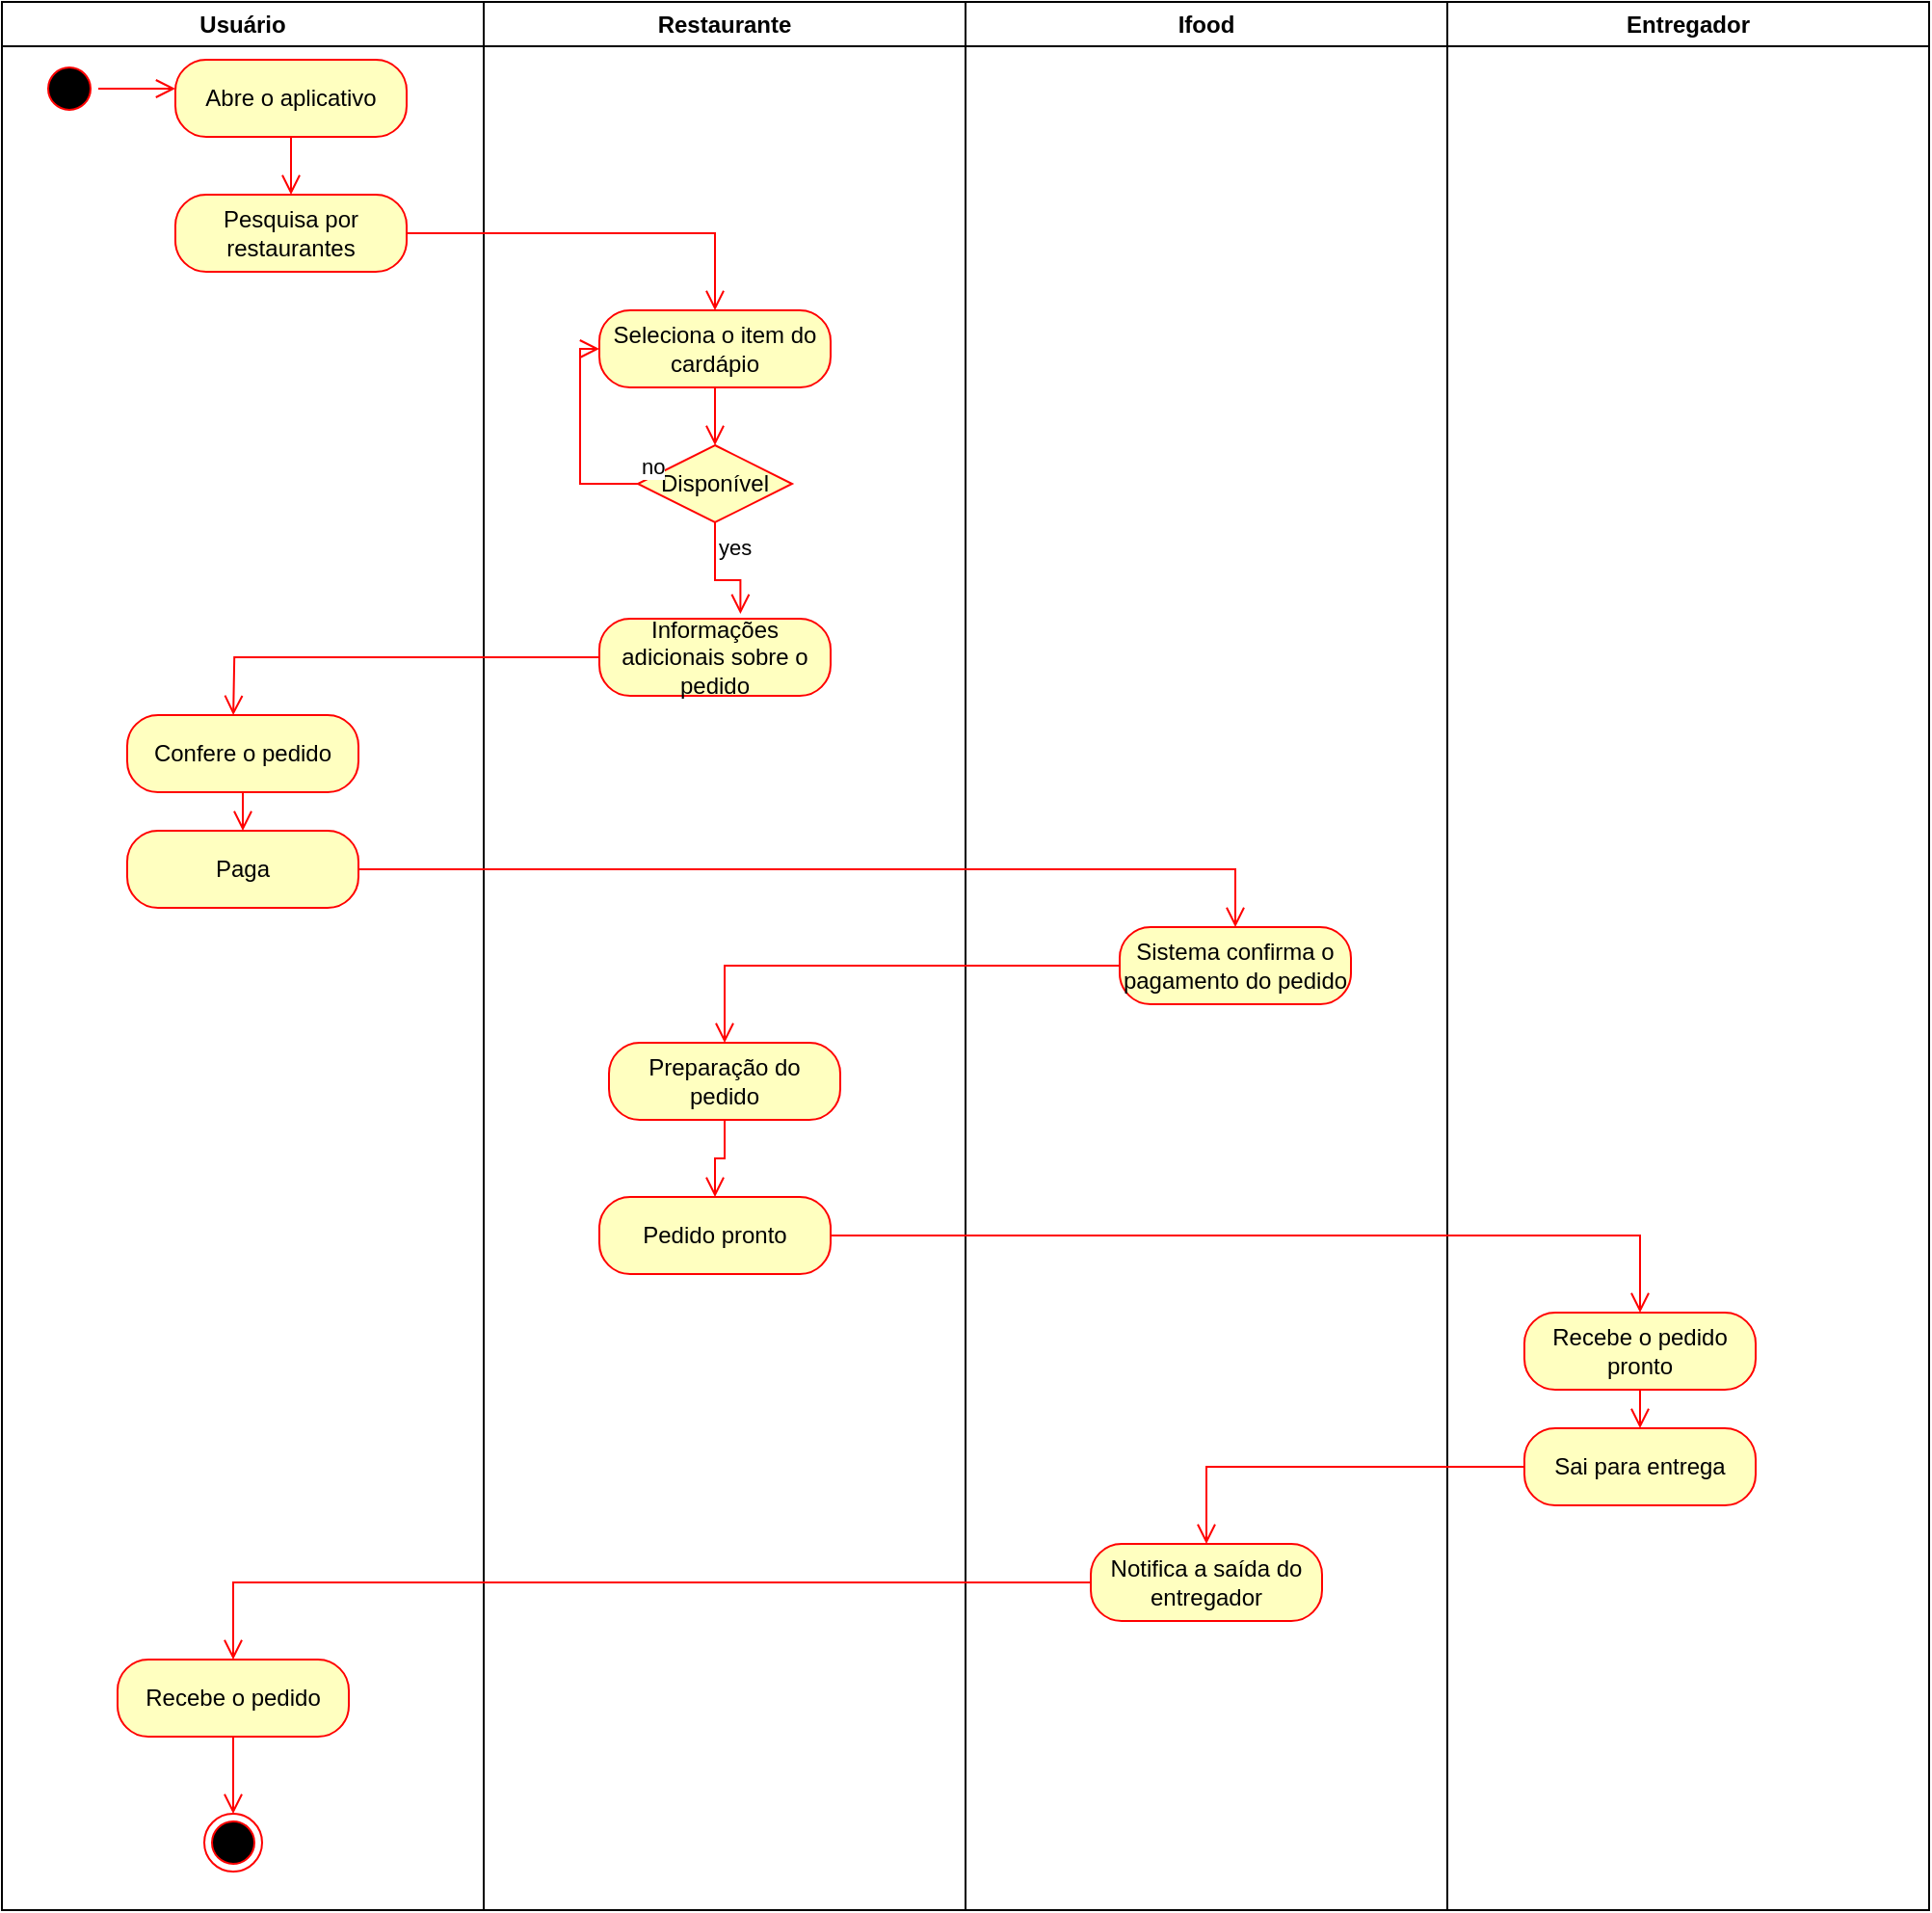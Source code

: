 <mxfile version="21.0.10" type="google"><diagram name="Página-1" id="YgRlKATPAZ-PpVjlengo"><mxGraphModel dx="1760" dy="968" grid="1" gridSize="10" guides="1" tooltips="1" connect="1" arrows="1" fold="1" page="1" pageScale="1" pageWidth="827" pageHeight="1169" math="0" shadow="0"><root><mxCell id="0"/><mxCell id="1" parent="0"/><mxCell id="BZsHKCCWliNK5BDbiNFP-18" value="Usuário" style="swimlane;whiteSpace=wrap;html=1;" vertex="1" parent="1"><mxGeometry x="90" y="70" width="250" height="990" as="geometry"/></mxCell><mxCell id="BZsHKCCWliNK5BDbiNFP-27" value="" style="ellipse;html=1;shape=startState;fillColor=#000000;strokeColor=#ff0000;" vertex="1" parent="BZsHKCCWliNK5BDbiNFP-18"><mxGeometry x="20" y="30" width="30" height="30" as="geometry"/></mxCell><mxCell id="BZsHKCCWliNK5BDbiNFP-28" value="" style="edgeStyle=orthogonalEdgeStyle;html=1;verticalAlign=bottom;endArrow=open;endSize=8;strokeColor=#ff0000;rounded=0;" edge="1" source="BZsHKCCWliNK5BDbiNFP-27" parent="BZsHKCCWliNK5BDbiNFP-18"><mxGeometry relative="1" as="geometry"><mxPoint x="90" y="45" as="targetPoint"/></mxGeometry></mxCell><mxCell id="BZsHKCCWliNK5BDbiNFP-25" value="Abre o aplicativo" style="rounded=1;whiteSpace=wrap;html=1;arcSize=40;fontColor=#000000;fillColor=#ffffc0;strokeColor=#ff0000;" vertex="1" parent="BZsHKCCWliNK5BDbiNFP-18"><mxGeometry x="90" y="30" width="120" height="40" as="geometry"/></mxCell><mxCell id="BZsHKCCWliNK5BDbiNFP-29" value="Pesquisa por restaurantes" style="rounded=1;whiteSpace=wrap;html=1;arcSize=40;fontColor=#000000;fillColor=#ffffc0;strokeColor=#ff0000;" vertex="1" parent="BZsHKCCWliNK5BDbiNFP-18"><mxGeometry x="90" y="100" width="120" height="40" as="geometry"/></mxCell><mxCell id="BZsHKCCWliNK5BDbiNFP-26" value="" style="edgeStyle=orthogonalEdgeStyle;html=1;verticalAlign=bottom;endArrow=open;endSize=8;strokeColor=#ff0000;rounded=0;entryX=0.5;entryY=0;entryDx=0;entryDy=0;" edge="1" source="BZsHKCCWliNK5BDbiNFP-25" parent="BZsHKCCWliNK5BDbiNFP-18" target="BZsHKCCWliNK5BDbiNFP-29"><mxGeometry relative="1" as="geometry"><mxPoint x="150" y="130" as="targetPoint"/></mxGeometry></mxCell><mxCell id="BZsHKCCWliNK5BDbiNFP-42" value="Confere o pedido" style="rounded=1;whiteSpace=wrap;html=1;arcSize=40;fontColor=#000000;fillColor=#ffffc0;strokeColor=#ff0000;" vertex="1" parent="BZsHKCCWliNK5BDbiNFP-18"><mxGeometry x="65" y="370" width="120" height="40" as="geometry"/></mxCell><mxCell id="BZsHKCCWliNK5BDbiNFP-44" value="Paga" style="rounded=1;whiteSpace=wrap;html=1;arcSize=40;fontColor=#000000;fillColor=#ffffc0;strokeColor=#ff0000;" vertex="1" parent="BZsHKCCWliNK5BDbiNFP-18"><mxGeometry x="65" y="430" width="120" height="40" as="geometry"/></mxCell><mxCell id="BZsHKCCWliNK5BDbiNFP-43" value="" style="edgeStyle=orthogonalEdgeStyle;html=1;verticalAlign=bottom;endArrow=open;endSize=8;strokeColor=#ff0000;rounded=0;entryX=0.5;entryY=0;entryDx=0;entryDy=0;" edge="1" source="BZsHKCCWliNK5BDbiNFP-42" parent="BZsHKCCWliNK5BDbiNFP-18" target="BZsHKCCWliNK5BDbiNFP-44"><mxGeometry relative="1" as="geometry"><mxPoint x="490" y="670" as="targetPoint"/></mxGeometry></mxCell><mxCell id="BZsHKCCWliNK5BDbiNFP-59" value="Recebe o pedido" style="rounded=1;whiteSpace=wrap;html=1;arcSize=40;fontColor=#000000;fillColor=#ffffc0;strokeColor=#ff0000;" vertex="1" parent="BZsHKCCWliNK5BDbiNFP-18"><mxGeometry x="60" y="860" width="120" height="40" as="geometry"/></mxCell><mxCell id="BZsHKCCWliNK5BDbiNFP-60" value="" style="edgeStyle=orthogonalEdgeStyle;html=1;verticalAlign=bottom;endArrow=open;endSize=8;strokeColor=#ff0000;rounded=0;entryX=0.5;entryY=0;entryDx=0;entryDy=0;" edge="1" source="BZsHKCCWliNK5BDbiNFP-59" parent="BZsHKCCWliNK5BDbiNFP-18" target="BZsHKCCWliNK5BDbiNFP-61"><mxGeometry relative="1" as="geometry"><mxPoint x="120" y="940" as="targetPoint"/></mxGeometry></mxCell><mxCell id="BZsHKCCWliNK5BDbiNFP-61" value="" style="ellipse;html=1;shape=endState;fillColor=#000000;strokeColor=#ff0000;" vertex="1" parent="BZsHKCCWliNK5BDbiNFP-18"><mxGeometry x="105" y="940" width="30" height="30" as="geometry"/></mxCell><mxCell id="BZsHKCCWliNK5BDbiNFP-19" value="Ifood" style="swimlane;whiteSpace=wrap;html=1;" vertex="1" parent="1"><mxGeometry x="590" y="70" width="250" height="990" as="geometry"/></mxCell><mxCell id="BZsHKCCWliNK5BDbiNFP-46" value="Sistema confirma o pagamento do pedido" style="rounded=1;whiteSpace=wrap;html=1;arcSize=40;fontColor=#000000;fillColor=#ffffc0;strokeColor=#ff0000;" vertex="1" parent="BZsHKCCWliNK5BDbiNFP-19"><mxGeometry x="80" y="480" width="120" height="40" as="geometry"/></mxCell><mxCell id="BZsHKCCWliNK5BDbiNFP-57" value="Notifica a saída do entregador" style="rounded=1;whiteSpace=wrap;html=1;arcSize=40;fontColor=#000000;fillColor=#ffffc0;strokeColor=#ff0000;" vertex="1" parent="BZsHKCCWliNK5BDbiNFP-19"><mxGeometry x="65" y="800" width="120" height="40" as="geometry"/></mxCell><mxCell id="BZsHKCCWliNK5BDbiNFP-23" value="Restaurante" style="swimlane;whiteSpace=wrap;html=1;" vertex="1" parent="1"><mxGeometry x="340" y="70" width="250" height="990" as="geometry"/></mxCell><mxCell id="BZsHKCCWliNK5BDbiNFP-31" value="Seleciona o item do cardápio" style="rounded=1;whiteSpace=wrap;html=1;arcSize=40;fontColor=#000000;fillColor=#ffffc0;strokeColor=#ff0000;" vertex="1" parent="BZsHKCCWliNK5BDbiNFP-23"><mxGeometry x="60" y="160" width="120" height="40" as="geometry"/></mxCell><mxCell id="BZsHKCCWliNK5BDbiNFP-32" value="" style="edgeStyle=orthogonalEdgeStyle;html=1;verticalAlign=bottom;endArrow=open;endSize=8;strokeColor=#ff0000;rounded=0;entryX=0.5;entryY=0;entryDx=0;entryDy=0;" edge="1" source="BZsHKCCWliNK5BDbiNFP-31" parent="BZsHKCCWliNK5BDbiNFP-23" target="BZsHKCCWliNK5BDbiNFP-36"><mxGeometry relative="1" as="geometry"><mxPoint x="120" y="290" as="targetPoint"/></mxGeometry></mxCell><mxCell id="BZsHKCCWliNK5BDbiNFP-36" value="Disponível" style="rhombus;whiteSpace=wrap;html=1;fontColor=#000000;fillColor=#ffffc0;strokeColor=#ff0000;" vertex="1" parent="BZsHKCCWliNK5BDbiNFP-23"><mxGeometry x="80" y="230" width="80" height="40" as="geometry"/></mxCell><mxCell id="BZsHKCCWliNK5BDbiNFP-37" value="no" style="edgeStyle=orthogonalEdgeStyle;html=1;align=left;verticalAlign=bottom;endArrow=open;endSize=8;strokeColor=#ff0000;rounded=0;entryX=0;entryY=0.5;entryDx=0;entryDy=0;exitX=0;exitY=0.5;exitDx=0;exitDy=0;" edge="1" source="BZsHKCCWliNK5BDbiNFP-36" parent="BZsHKCCWliNK5BDbiNFP-23" target="BZsHKCCWliNK5BDbiNFP-31"><mxGeometry x="-1" relative="1" as="geometry"><mxPoint x="330" y="240" as="targetPoint"/></mxGeometry></mxCell><mxCell id="BZsHKCCWliNK5BDbiNFP-39" value="Informações adicionais sobre o pedido" style="rounded=1;whiteSpace=wrap;html=1;arcSize=40;fontColor=#000000;fillColor=#ffffc0;strokeColor=#ff0000;" vertex="1" parent="BZsHKCCWliNK5BDbiNFP-23"><mxGeometry x="60" y="320" width="120" height="40" as="geometry"/></mxCell><mxCell id="BZsHKCCWliNK5BDbiNFP-38" value="yes" style="edgeStyle=orthogonalEdgeStyle;html=1;align=left;verticalAlign=top;endArrow=open;endSize=8;strokeColor=#ff0000;rounded=0;entryX=0.61;entryY=-0.063;entryDx=0;entryDy=0;entryPerimeter=0;" edge="1" source="BZsHKCCWliNK5BDbiNFP-36" parent="BZsHKCCWliNK5BDbiNFP-23" target="BZsHKCCWliNK5BDbiNFP-39"><mxGeometry x="-1" relative="1" as="geometry"><mxPoint x="150" y="390" as="targetPoint"/><Array as="points"><mxPoint x="120" y="300"/><mxPoint x="133" y="300"/></Array></mxGeometry></mxCell><mxCell id="BZsHKCCWliNK5BDbiNFP-48" value="Preparação do pedido" style="rounded=1;whiteSpace=wrap;html=1;arcSize=40;fontColor=#000000;fillColor=#ffffc0;strokeColor=#ff0000;" vertex="1" parent="BZsHKCCWliNK5BDbiNFP-23"><mxGeometry x="65" y="540" width="120" height="40" as="geometry"/></mxCell><mxCell id="BZsHKCCWliNK5BDbiNFP-49" value="" style="edgeStyle=orthogonalEdgeStyle;html=1;verticalAlign=bottom;endArrow=open;endSize=8;strokeColor=#ff0000;rounded=0;entryX=0.5;entryY=0;entryDx=0;entryDy=0;" edge="1" source="BZsHKCCWliNK5BDbiNFP-48" parent="BZsHKCCWliNK5BDbiNFP-23" target="BZsHKCCWliNK5BDbiNFP-50"><mxGeometry relative="1" as="geometry"><mxPoint x="125" y="610" as="targetPoint"/></mxGeometry></mxCell><mxCell id="BZsHKCCWliNK5BDbiNFP-50" value="Pedido pronto" style="rounded=1;whiteSpace=wrap;html=1;arcSize=40;fontColor=#000000;fillColor=#ffffc0;strokeColor=#ff0000;" vertex="1" parent="BZsHKCCWliNK5BDbiNFP-23"><mxGeometry x="60" y="620" width="120" height="40" as="geometry"/></mxCell><mxCell id="BZsHKCCWliNK5BDbiNFP-24" value="Entregador" style="swimlane;whiteSpace=wrap;html=1;" vertex="1" parent="1"><mxGeometry x="840" y="70" width="250" height="990" as="geometry"/></mxCell><mxCell id="BZsHKCCWliNK5BDbiNFP-53" value="Recebe o pedido pronto" style="rounded=1;whiteSpace=wrap;html=1;arcSize=40;fontColor=#000000;fillColor=#ffffc0;strokeColor=#ff0000;" vertex="1" parent="BZsHKCCWliNK5BDbiNFP-24"><mxGeometry x="40" y="680" width="120" height="40" as="geometry"/></mxCell><mxCell id="BZsHKCCWliNK5BDbiNFP-54" value="" style="edgeStyle=orthogonalEdgeStyle;html=1;verticalAlign=bottom;endArrow=open;endSize=8;strokeColor=#ff0000;rounded=0;" edge="1" source="BZsHKCCWliNK5BDbiNFP-53" parent="BZsHKCCWliNK5BDbiNFP-24"><mxGeometry relative="1" as="geometry"><mxPoint x="100" y="740" as="targetPoint"/></mxGeometry></mxCell><mxCell id="BZsHKCCWliNK5BDbiNFP-55" value="Sai para entrega" style="rounded=1;whiteSpace=wrap;html=1;arcSize=40;fontColor=#000000;fillColor=#ffffc0;strokeColor=#ff0000;" vertex="1" parent="BZsHKCCWliNK5BDbiNFP-24"><mxGeometry x="40" y="740" width="120" height="40" as="geometry"/></mxCell><mxCell id="BZsHKCCWliNK5BDbiNFP-30" value="" style="edgeStyle=orthogonalEdgeStyle;html=1;verticalAlign=bottom;endArrow=open;endSize=8;strokeColor=#ff0000;rounded=0;entryX=0.5;entryY=0;entryDx=0;entryDy=0;" edge="1" source="BZsHKCCWliNK5BDbiNFP-29" parent="1" target="BZsHKCCWliNK5BDbiNFP-31"><mxGeometry relative="1" as="geometry"><mxPoint x="240" y="300" as="targetPoint"/></mxGeometry></mxCell><mxCell id="BZsHKCCWliNK5BDbiNFP-40" value="" style="edgeStyle=orthogonalEdgeStyle;html=1;verticalAlign=bottom;endArrow=open;endSize=8;strokeColor=#ff0000;rounded=0;" edge="1" source="BZsHKCCWliNK5BDbiNFP-39" parent="1"><mxGeometry relative="1" as="geometry"><mxPoint x="210.059" y="440" as="targetPoint"/></mxGeometry></mxCell><mxCell id="BZsHKCCWliNK5BDbiNFP-45" value="" style="edgeStyle=orthogonalEdgeStyle;html=1;verticalAlign=bottom;endArrow=open;endSize=8;strokeColor=#ff0000;rounded=0;entryX=0.5;entryY=0;entryDx=0;entryDy=0;" edge="1" source="BZsHKCCWliNK5BDbiNFP-44" parent="1" target="BZsHKCCWliNK5BDbiNFP-46"><mxGeometry relative="1" as="geometry"><mxPoint x="730" y="550" as="targetPoint"/></mxGeometry></mxCell><mxCell id="BZsHKCCWliNK5BDbiNFP-47" value="" style="edgeStyle=orthogonalEdgeStyle;html=1;verticalAlign=bottom;endArrow=open;endSize=8;strokeColor=#ff0000;rounded=0;entryX=0.5;entryY=0;entryDx=0;entryDy=0;" edge="1" source="BZsHKCCWliNK5BDbiNFP-46" parent="1" target="BZsHKCCWliNK5BDbiNFP-48"><mxGeometry relative="1" as="geometry"><mxPoint x="730" y="650" as="targetPoint"/></mxGeometry></mxCell><mxCell id="BZsHKCCWliNK5BDbiNFP-51" value="" style="edgeStyle=orthogonalEdgeStyle;html=1;verticalAlign=bottom;endArrow=open;endSize=8;strokeColor=#ff0000;rounded=0;entryX=0.5;entryY=0;entryDx=0;entryDy=0;" edge="1" source="BZsHKCCWliNK5BDbiNFP-50" parent="1" target="BZsHKCCWliNK5BDbiNFP-53"><mxGeometry relative="1" as="geometry"><mxPoint x="940" y="749.941" as="targetPoint"/></mxGeometry></mxCell><mxCell id="BZsHKCCWliNK5BDbiNFP-56" value="" style="edgeStyle=orthogonalEdgeStyle;html=1;verticalAlign=bottom;endArrow=open;endSize=8;strokeColor=#ff0000;rounded=0;entryX=0.5;entryY=0;entryDx=0;entryDy=0;" edge="1" source="BZsHKCCWliNK5BDbiNFP-55" parent="1" target="BZsHKCCWliNK5BDbiNFP-57"><mxGeometry relative="1" as="geometry"><mxPoint x="940" y="910" as="targetPoint"/></mxGeometry></mxCell><mxCell id="BZsHKCCWliNK5BDbiNFP-58" value="" style="edgeStyle=orthogonalEdgeStyle;html=1;verticalAlign=bottom;endArrow=open;endSize=8;strokeColor=#ff0000;rounded=0;entryX=0.5;entryY=0;entryDx=0;entryDy=0;" edge="1" source="BZsHKCCWliNK5BDbiNFP-57" parent="1" target="BZsHKCCWliNK5BDbiNFP-59"><mxGeometry relative="1" as="geometry"><mxPoint x="715" y="970" as="targetPoint"/></mxGeometry></mxCell></root></mxGraphModel></diagram></mxfile>